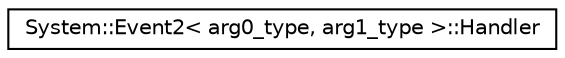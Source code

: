 digraph G
{
  edge [fontname="Helvetica",fontsize="10",labelfontname="Helvetica",labelfontsize="10"];
  node [fontname="Helvetica",fontsize="10",shape=record];
  rankdir="LR";
  Node1 [label="System::Event2\< arg0_type, arg1_type \>::Handler",height=0.2,width=0.4,color="black", fillcolor="white", style="filled",URL="$class_system_1_1_event2_1_1_handler.html"];
}
